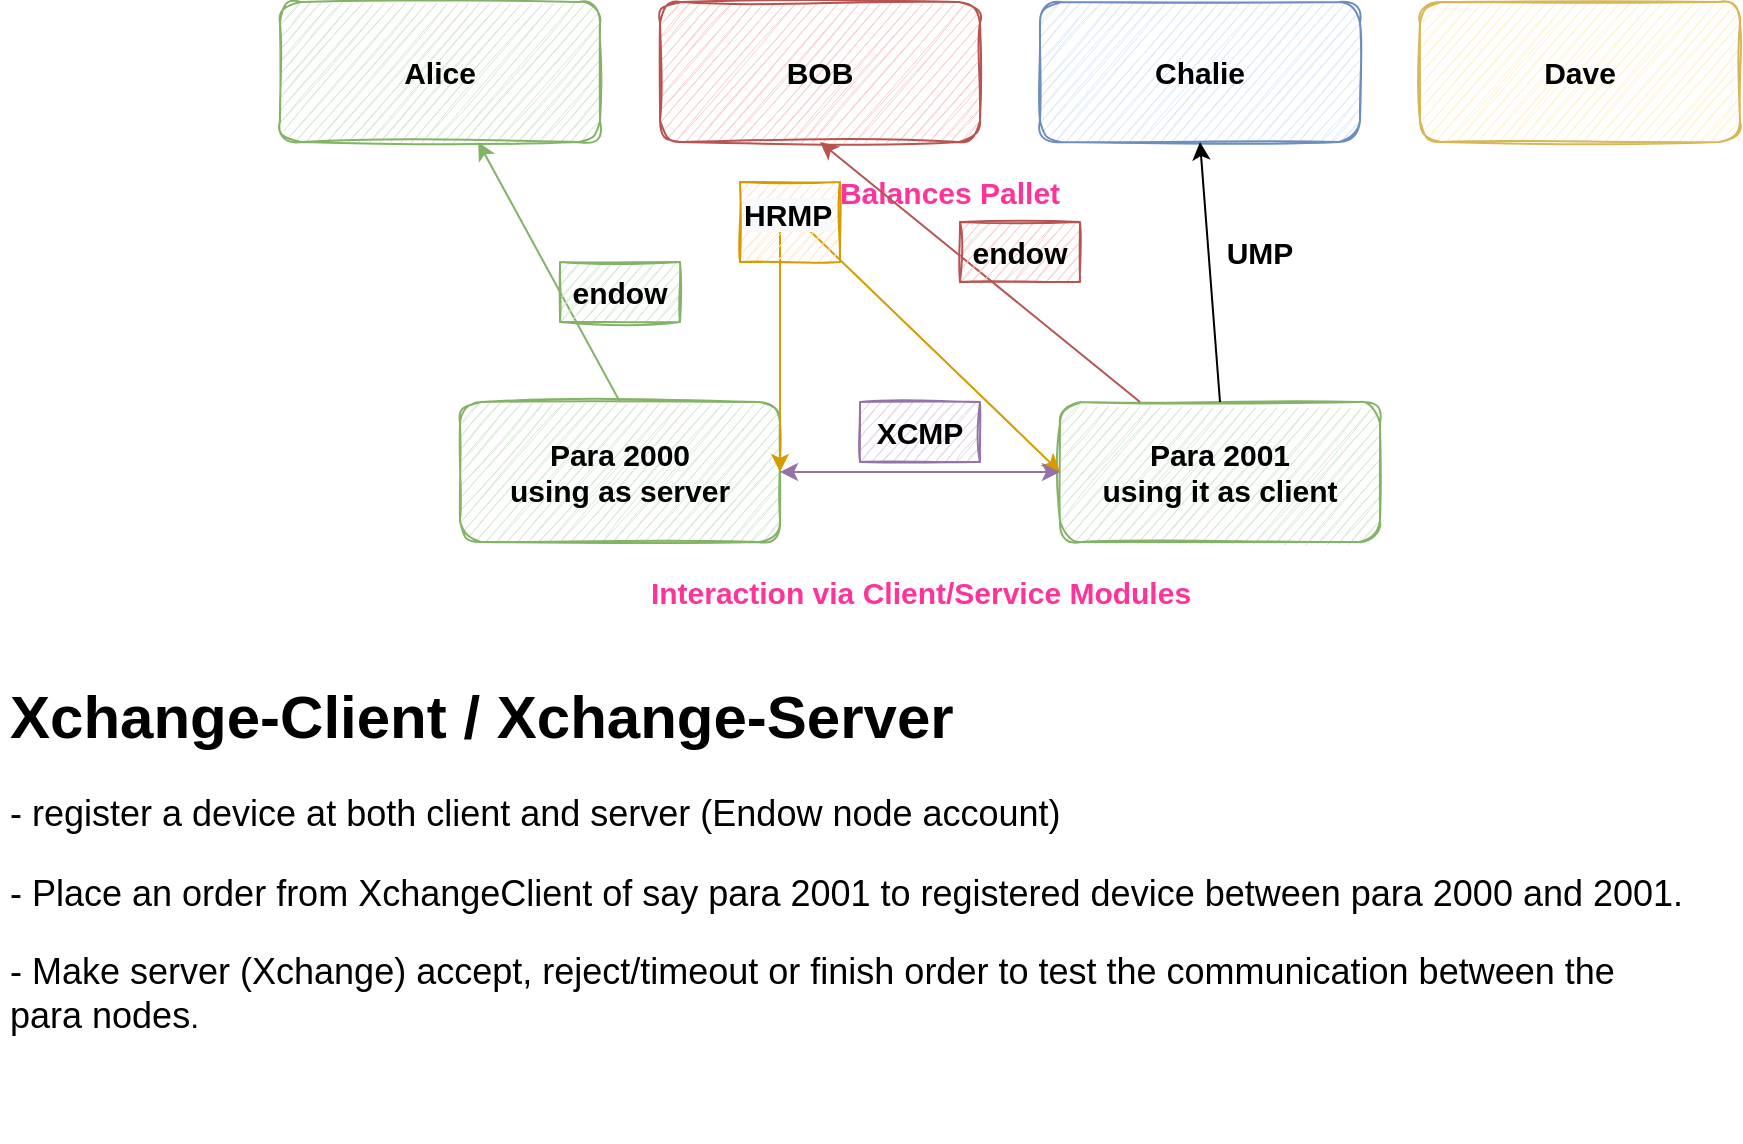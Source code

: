 <mxfile version="16.5.6" type="device"><diagram id="2H0ObUD-JDzkfLcRSEHf" name="Page-1"><mxGraphModel dx="1422" dy="762" grid="1" gridSize="10" guides="1" tooltips="1" connect="1" arrows="1" fold="1" page="1" pageScale="1" pageWidth="850" pageHeight="1100" math="0" shadow="0"><root><mxCell id="0"/><mxCell id="1" parent="0"/><mxCell id="8uJPtbPRLRbXeX6I-MME-1" value="&lt;b&gt;&lt;font style=&quot;font-size: 15px&quot;&gt;Alice&lt;/font&gt;&lt;/b&gt;" style="rounded=1;whiteSpace=wrap;html=1;fillColor=#d5e8d4;strokeColor=#82b366;shadow=0;sketch=1;" vertex="1" parent="1"><mxGeometry x="240" y="130" width="160" height="70" as="geometry"/></mxCell><mxCell id="8uJPtbPRLRbXeX6I-MME-2" value="&lt;b&gt;&lt;font style=&quot;font-size: 15px&quot;&gt;BOB&lt;/font&gt;&lt;/b&gt;" style="rounded=1;whiteSpace=wrap;html=1;fillColor=#f8cecc;strokeColor=#b85450;shadow=0;sketch=1;" vertex="1" parent="1"><mxGeometry x="430" y="130" width="160" height="70" as="geometry"/></mxCell><mxCell id="8uJPtbPRLRbXeX6I-MME-3" value="&lt;b&gt;&lt;font style=&quot;font-size: 15px&quot;&gt;Chalie&lt;/font&gt;&lt;/b&gt;" style="rounded=1;whiteSpace=wrap;html=1;fillColor=#dae8fc;strokeColor=#6c8ebf;shadow=0;sketch=1;" vertex="1" parent="1"><mxGeometry x="620" y="130" width="160" height="70" as="geometry"/></mxCell><mxCell id="8uJPtbPRLRbXeX6I-MME-4" value="&lt;b&gt;&lt;font style=&quot;font-size: 15px&quot;&gt;Dave&lt;/font&gt;&lt;/b&gt;" style="rounded=1;whiteSpace=wrap;html=1;fillColor=#fff2cc;strokeColor=#d6b656;shadow=0;sketch=1;" vertex="1" parent="1"><mxGeometry x="810" y="130" width="160" height="70" as="geometry"/></mxCell><mxCell id="8uJPtbPRLRbXeX6I-MME-5" value="&lt;b&gt;&lt;font style=&quot;font-size: 15px&quot;&gt;Para 2000&lt;br&gt;using as server&lt;br&gt;&lt;/font&gt;&lt;/b&gt;" style="rounded=1;whiteSpace=wrap;html=1;fillColor=#d5e8d4;strokeColor=#82b366;shadow=0;sketch=1;" vertex="1" parent="1"><mxGeometry x="330" y="330" width="160" height="70" as="geometry"/></mxCell><mxCell id="8uJPtbPRLRbXeX6I-MME-6" value="&lt;b&gt;&lt;font style=&quot;font-size: 15px&quot;&gt;Para 2001&lt;br&gt;using it as client&lt;br&gt;&lt;/font&gt;&lt;/b&gt;" style="rounded=1;whiteSpace=wrap;html=1;fillColor=#d5e8d4;strokeColor=#82b366;shadow=0;sketch=1;" vertex="1" parent="1"><mxGeometry x="630" y="330" width="160" height="70" as="geometry"/></mxCell><mxCell id="8uJPtbPRLRbXeX6I-MME-11" value="&lt;b&gt;&lt;font color=&quot;#ff3399&quot;&gt;Balances Pallet&lt;/font&gt;&lt;/b&gt;" style="text;html=1;strokeColor=none;fillColor=none;align=center;verticalAlign=middle;whiteSpace=wrap;rounded=0;shadow=0;sketch=1;fontSize=15;" vertex="1" parent="1"><mxGeometry x="330" y="210" width="490" height="30" as="geometry"/></mxCell><mxCell id="8uJPtbPRLRbXeX6I-MME-12" value="" style="endArrow=classic;startArrow=classic;html=1;rounded=0;fontSize=15;entryX=0;entryY=0.5;entryDx=0;entryDy=0;exitX=1;exitY=0.5;exitDx=0;exitDy=0;fillColor=#ffe6cc;strokeColor=#d79b00;" edge="1" parent="1" source="8uJPtbPRLRbXeX6I-MME-5" target="8uJPtbPRLRbXeX6I-MME-6"><mxGeometry width="50" height="50" relative="1" as="geometry"><mxPoint x="520" y="390" as="sourcePoint"/><mxPoint x="570" y="340" as="targetPoint"/><Array as="points"><mxPoint x="490" y="230"/></Array></mxGeometry></mxCell><mxCell id="8uJPtbPRLRbXeX6I-MME-13" value="&lt;b&gt;UMP&lt;/b&gt;" style="text;html=1;strokeColor=none;fillColor=none;align=center;verticalAlign=middle;whiteSpace=wrap;rounded=0;shadow=0;sketch=1;fontSize=15;" vertex="1" parent="1"><mxGeometry x="700" y="240" width="60" height="30" as="geometry"/></mxCell><mxCell id="8uJPtbPRLRbXeX6I-MME-14" value="&lt;b&gt;XCMP&lt;/b&gt;" style="text;html=1;strokeColor=#9673a6;fillColor=#e1d5e7;align=center;verticalAlign=middle;whiteSpace=wrap;rounded=0;shadow=0;sketch=1;fontSize=15;" vertex="1" parent="1"><mxGeometry x="530" y="330" width="60" height="30" as="geometry"/></mxCell><mxCell id="8uJPtbPRLRbXeX6I-MME-16" value="" style="endArrow=classic;html=1;rounded=0;fontSize=15;entryX=0.5;entryY=1;entryDx=0;entryDy=0;exitX=0.5;exitY=0;exitDx=0;exitDy=0;" edge="1" parent="1" source="8uJPtbPRLRbXeX6I-MME-6" target="8uJPtbPRLRbXeX6I-MME-3"><mxGeometry width="50" height="50" relative="1" as="geometry"><mxPoint x="400" y="320" as="sourcePoint"/><mxPoint x="450" y="270" as="targetPoint"/></mxGeometry></mxCell><mxCell id="8uJPtbPRLRbXeX6I-MME-17" value="&lt;font color=&quot;#ff3399&quot;&gt;&lt;b&gt;Interaction via Client/Service Modules&lt;/b&gt;&lt;/font&gt;" style="text;html=1;strokeColor=none;fillColor=none;align=center;verticalAlign=middle;whiteSpace=wrap;rounded=0;shadow=0;sketch=1;fontSize=15;" vertex="1" parent="1"><mxGeometry x="407.5" y="410" width="305" height="30" as="geometry"/></mxCell><mxCell id="8uJPtbPRLRbXeX6I-MME-18" value="" style="endArrow=classic;html=1;rounded=0;fontSize=15;fontColor=#FF3399;exitX=0.5;exitY=0;exitDx=0;exitDy=0;fillColor=#d5e8d4;strokeColor=#82b366;" edge="1" parent="1" source="8uJPtbPRLRbXeX6I-MME-5" target="8uJPtbPRLRbXeX6I-MME-1"><mxGeometry width="50" height="50" relative="1" as="geometry"><mxPoint x="250" y="330" as="sourcePoint"/><mxPoint x="300" y="280" as="targetPoint"/></mxGeometry></mxCell><mxCell id="8uJPtbPRLRbXeX6I-MME-19" value="&lt;font color=&quot;#000000&quot;&gt;&lt;b&gt;endow&lt;/b&gt;&lt;/font&gt;" style="text;html=1;strokeColor=#82b366;fillColor=#d5e8d4;align=center;verticalAlign=middle;whiteSpace=wrap;rounded=0;shadow=0;sketch=1;fontSize=15;" vertex="1" parent="1"><mxGeometry x="380" y="260" width="60" height="30" as="geometry"/></mxCell><mxCell id="8uJPtbPRLRbXeX6I-MME-20" value="" style="endArrow=classic;html=1;rounded=0;fontSize=15;fontColor=#000000;entryX=0.5;entryY=1;entryDx=0;entryDy=0;exitX=0.25;exitY=0;exitDx=0;exitDy=0;fillColor=#f8cecc;strokeColor=#b85450;" edge="1" parent="1" source="8uJPtbPRLRbXeX6I-MME-6" target="8uJPtbPRLRbXeX6I-MME-2"><mxGeometry width="50" height="50" relative="1" as="geometry"><mxPoint x="770" y="530" as="sourcePoint"/><mxPoint x="820" y="480" as="targetPoint"/></mxGeometry></mxCell><mxCell id="8uJPtbPRLRbXeX6I-MME-21" value="&lt;font color=&quot;#000000&quot;&gt;&lt;b&gt;endow&lt;/b&gt;&lt;/font&gt;" style="text;html=1;strokeColor=#b85450;fillColor=#f8cecc;align=center;verticalAlign=middle;whiteSpace=wrap;rounded=0;shadow=0;sketch=1;fontSize=15;" vertex="1" parent="1"><mxGeometry x="580" y="240" width="60" height="30" as="geometry"/></mxCell><mxCell id="8uJPtbPRLRbXeX6I-MME-23" value="&lt;h1&gt;Xchange-Client / Xchange-Server&lt;/h1&gt;&lt;p style=&quot;font-size: 18px&quot;&gt;&lt;font style=&quot;font-size: 18px&quot;&gt;- register a device at both client and server (Endow node account)&lt;/font&gt;&lt;/p&gt;&lt;p style=&quot;font-size: 18px&quot;&gt;&lt;font style=&quot;font-size: 18px&quot;&gt;- Place an order from XchangeClient of say para 2001 to registered device between para 2000 and 2001.&lt;/font&gt;&lt;/p&gt;&lt;p style=&quot;font-size: 18px&quot;&gt;&lt;font style=&quot;font-size: 18px&quot;&gt;- Make server (Xchange) accept, reject/timeout or finish order to test the communication between the para nodes&lt;/font&gt;&lt;span style=&quot;font-size: 16px&quot;&gt;.&amp;nbsp;&lt;br&gt;&lt;/span&gt;&lt;/p&gt;&lt;p style=&quot;font-size: 16px&quot;&gt;&lt;br&gt;&lt;/p&gt;" style="text;html=1;strokeColor=none;fillColor=none;spacing=5;spacingTop=-20;whiteSpace=wrap;overflow=hidden;rounded=0;shadow=0;sketch=1;fontSize=15;fontColor=#000000;" vertex="1" parent="1"><mxGeometry x="100" y="460" width="850" height="240" as="geometry"/></mxCell><mxCell id="8uJPtbPRLRbXeX6I-MME-25" value="" style="endArrow=classic;startArrow=classic;html=1;rounded=0;fontSize=17;fontColor=#000000;entryX=0;entryY=0.5;entryDx=0;entryDy=0;fillColor=#e1d5e7;strokeColor=#9673a6;" edge="1" parent="1" target="8uJPtbPRLRbXeX6I-MME-6"><mxGeometry width="50" height="50" relative="1" as="geometry"><mxPoint x="490" y="365" as="sourcePoint"/><mxPoint x="420" y="410" as="targetPoint"/></mxGeometry></mxCell><mxCell id="8uJPtbPRLRbXeX6I-MME-26" value="&lt;b style=&quot;color: rgb(0 , 0 , 0) ; font-family: &amp;#34;helvetica&amp;#34; ; font-size: 15px ; font-style: normal ; letter-spacing: normal ; text-align: center ; text-indent: 0px ; text-transform: none ; word-spacing: 0px ; background-color: rgb(248 , 249 , 250)&quot;&gt;HRMP&lt;/b&gt;" style="text;whiteSpace=wrap;html=1;fontSize=17;fillColor=#ffe6cc;strokeColor=#d79b00;sketch=1;" vertex="1" parent="1"><mxGeometry x="470" y="220" width="50" height="40" as="geometry"/></mxCell></root></mxGraphModel></diagram></mxfile>
